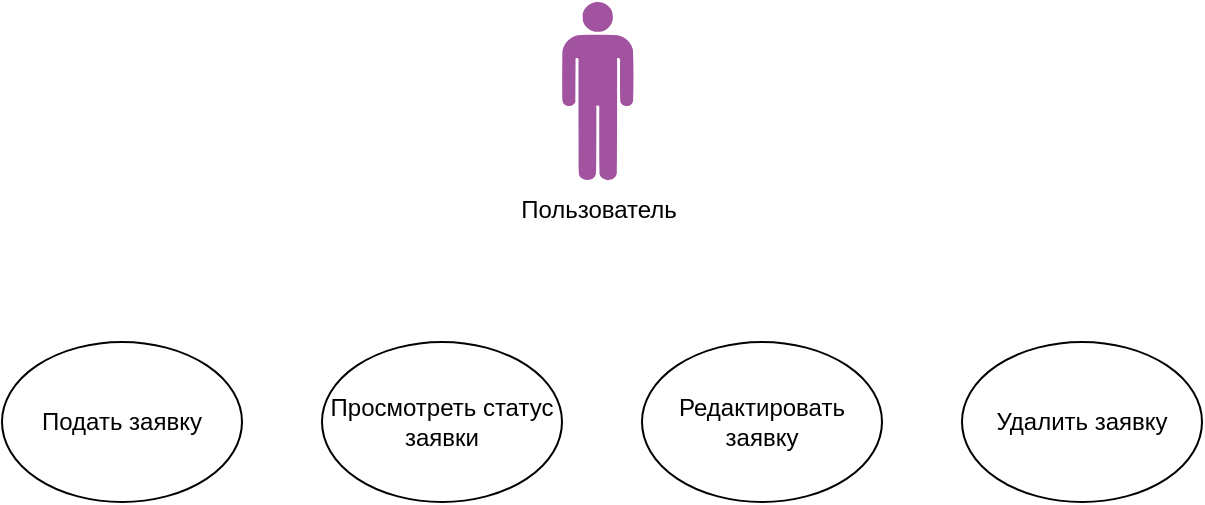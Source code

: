 <mxfile version="26.2.14">
  <diagram name="Страница — 1" id="Sp57LReOadlZPHStuh5D">
    <mxGraphModel dx="1181" dy="630" grid="1" gridSize="10" guides="1" tooltips="1" connect="1" arrows="1" fold="1" page="1" pageScale="1" pageWidth="827" pageHeight="1169" math="0" shadow="0">
      <root>
        <mxCell id="0" />
        <mxCell id="1" parent="0" />
        <mxCell id="DZ_fchZFJKnxGQ2MUEIr-2" value="Подать заявку" style="ellipse;whiteSpace=wrap;html=1;labelBackgroundColor=none;" vertex="1" parent="1">
          <mxGeometry x="120" y="440" width="120" height="80" as="geometry" />
        </mxCell>
        <mxCell id="DZ_fchZFJKnxGQ2MUEIr-3" value="Просмотреть статус заявки" style="ellipse;whiteSpace=wrap;html=1;" vertex="1" parent="1">
          <mxGeometry x="280" y="440" width="120" height="80" as="geometry" />
        </mxCell>
        <mxCell id="DZ_fchZFJKnxGQ2MUEIr-4" value="Редактировать заявку" style="ellipse;whiteSpace=wrap;html=1;" vertex="1" parent="1">
          <mxGeometry x="440" y="440" width="120" height="80" as="geometry" />
        </mxCell>
        <mxCell id="DZ_fchZFJKnxGQ2MUEIr-5" value="Удалить заявку" style="ellipse;whiteSpace=wrap;html=1;" vertex="1" parent="1">
          <mxGeometry x="600" y="440" width="120" height="80" as="geometry" />
        </mxCell>
        <mxCell id="DZ_fchZFJKnxGQ2MUEIr-1" value="Пользователь" style="verticalLabelPosition=bottom;sketch=0;html=1;fillColor=#A153A0;verticalAlign=top;align=center;pointerEvents=1;shape=mxgraph.cisco_safe.design.actor_2;flipH=1;flipV=0;" vertex="1" parent="1">
          <mxGeometry x="400" y="270" width="36" height="90" as="geometry" />
        </mxCell>
      </root>
    </mxGraphModel>
  </diagram>
</mxfile>
